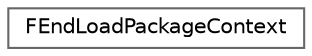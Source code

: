 digraph "Graphical Class Hierarchy"
{
 // INTERACTIVE_SVG=YES
 // LATEX_PDF_SIZE
  bgcolor="transparent";
  edge [fontname=Helvetica,fontsize=10,labelfontname=Helvetica,labelfontsize=10];
  node [fontname=Helvetica,fontsize=10,shape=box,height=0.2,width=0.4];
  rankdir="LR";
  Node0 [id="Node000000",label="FEndLoadPackageContext",height=0.2,width=0.4,color="grey40", fillcolor="white", style="filled",URL="$d6/d66/structFEndLoadPackageContext.html",tooltip=" "];
}
